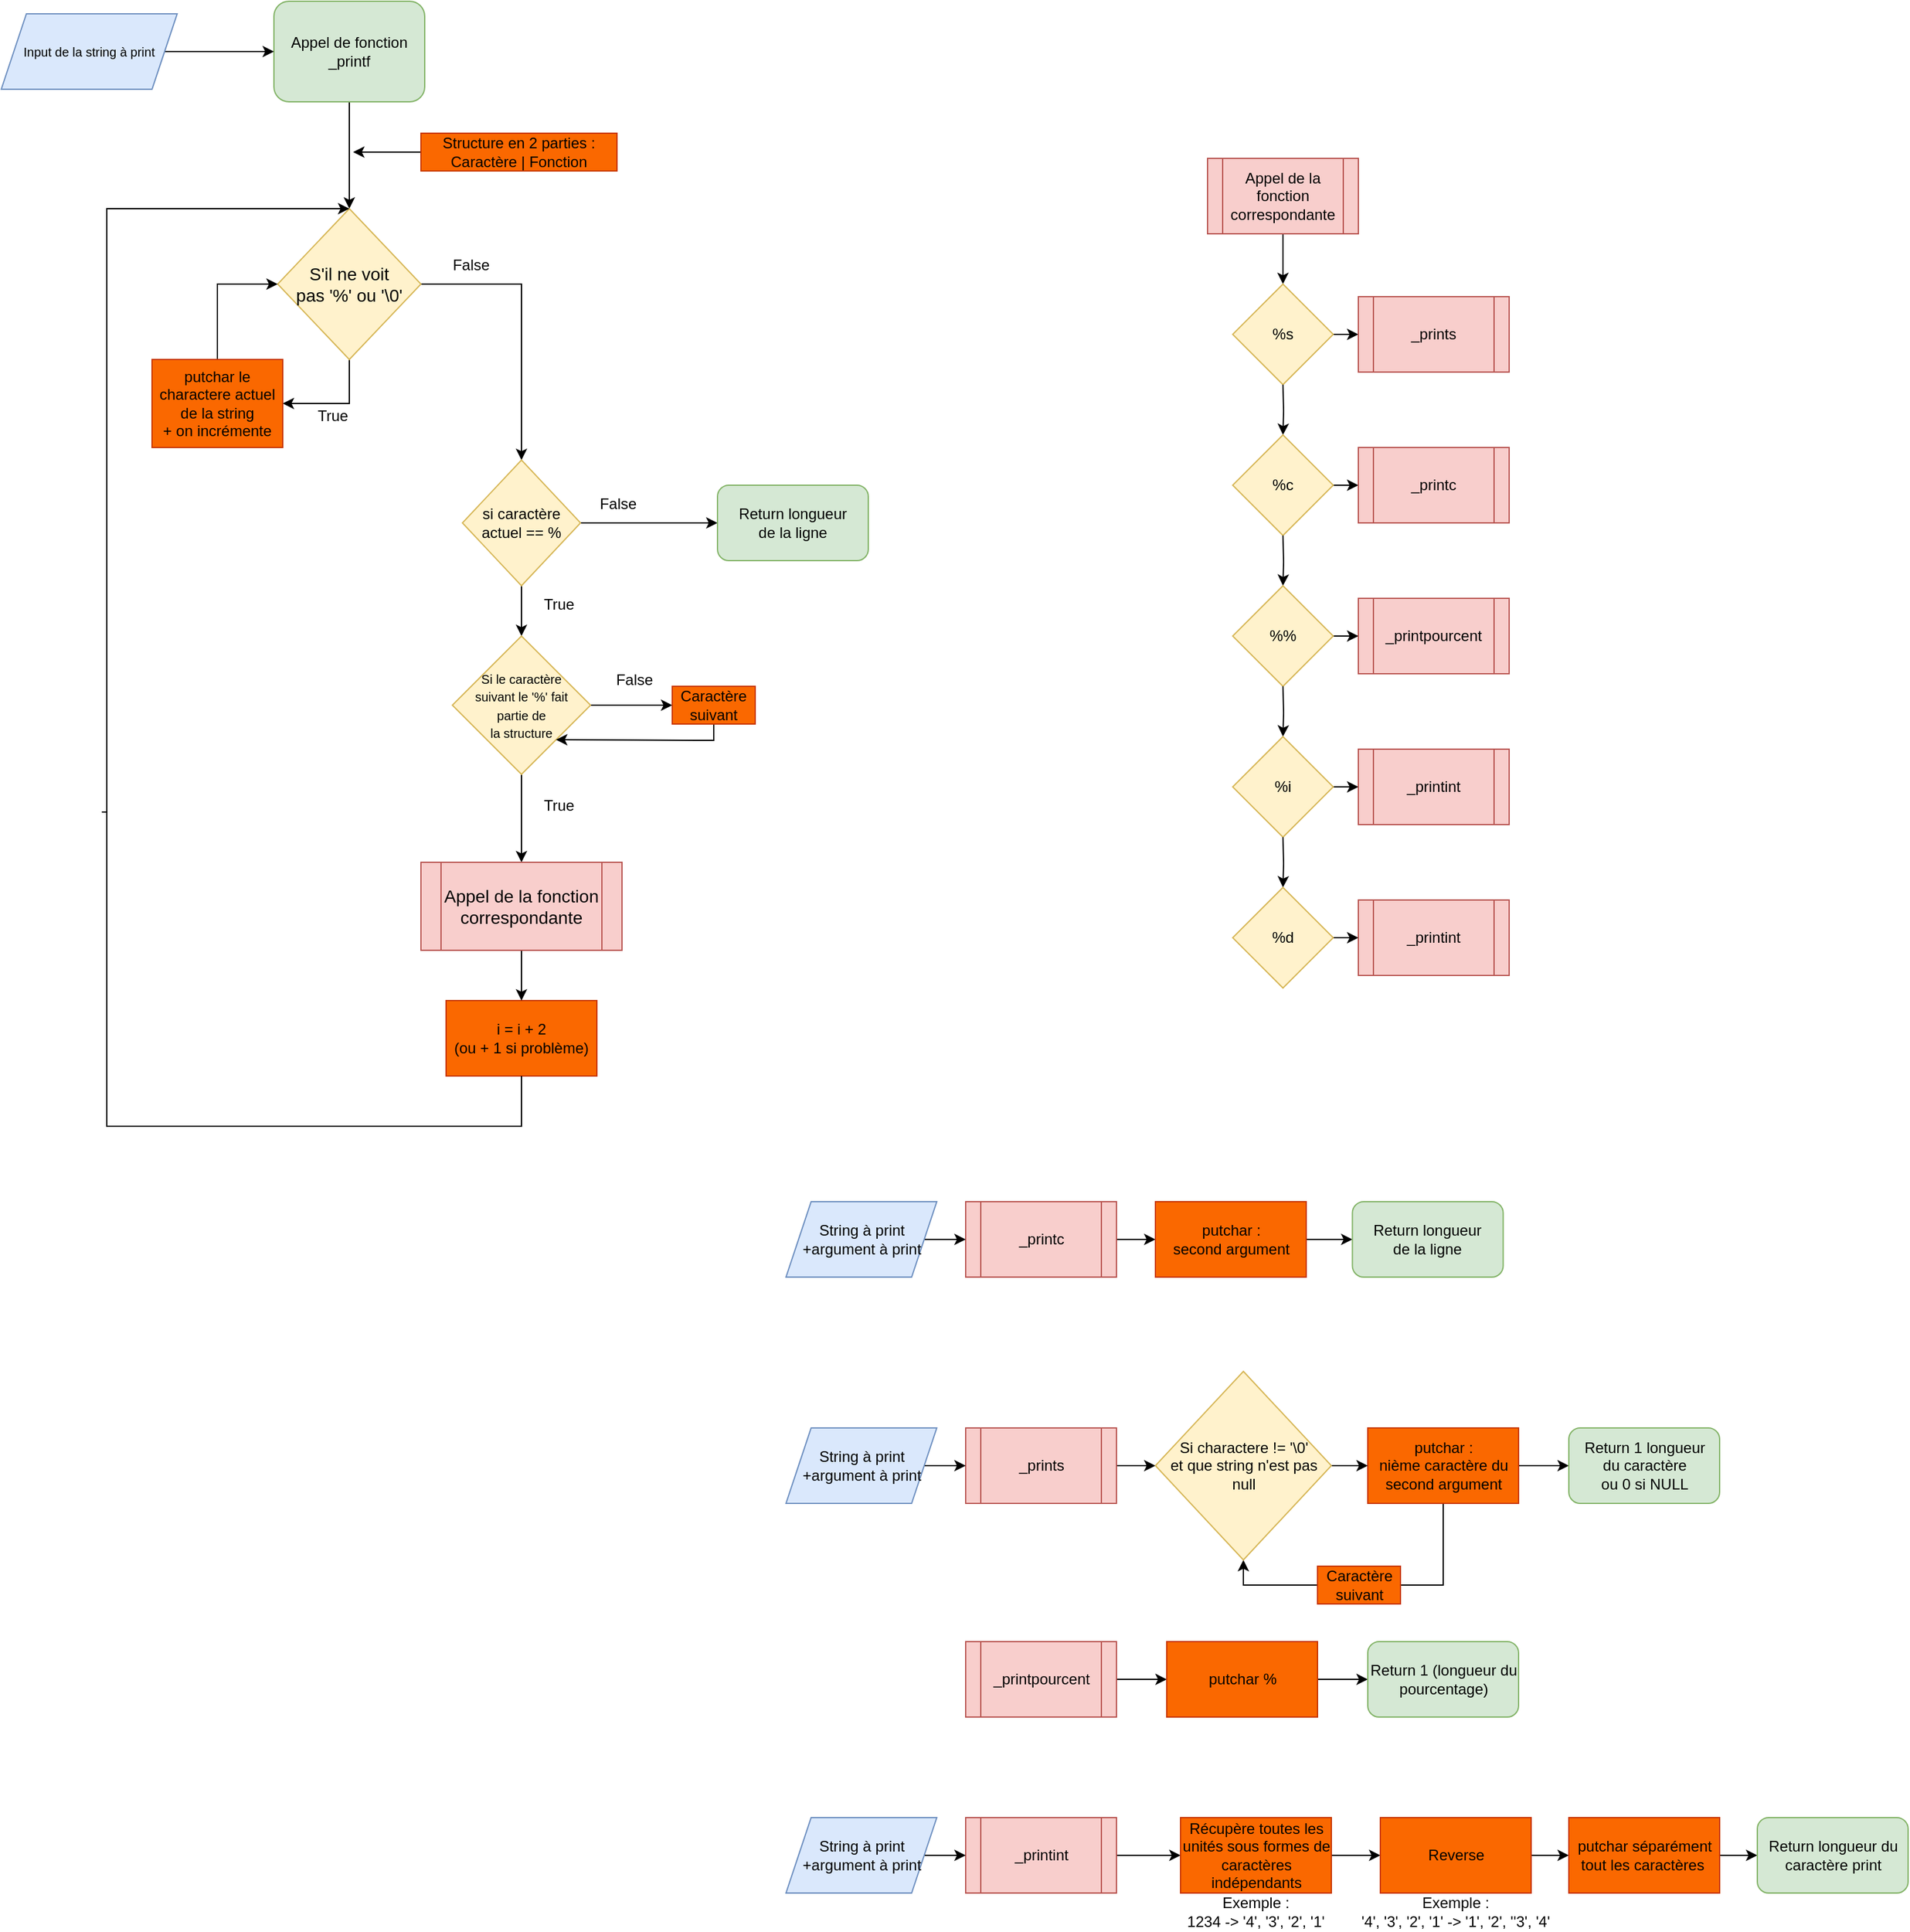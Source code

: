 <mxfile version="20.5.3" type="github">
  <diagram id="Nde5B65JtnhSEAoVp0i3" name="Page-1">
    <mxGraphModel dx="3323" dy="1903" grid="1" gridSize="10" guides="1" tooltips="1" connect="1" arrows="1" fold="1" page="1" pageScale="1" pageWidth="827" pageHeight="1169" math="0" shadow="0">
      <root>
        <mxCell id="0" />
        <mxCell id="1" parent="0" />
        <mxCell id="UznOyoX_DuaQRAStwxzM-3" style="edgeStyle=orthogonalEdgeStyle;rounded=0;orthogonalLoop=1;jettySize=auto;html=1;entryX=0.5;entryY=0;entryDx=0;entryDy=0;fontSize=14;" parent="1" source="wSU0cp6eAFrCYT1y_mYN-1" target="wSU0cp6eAFrCYT1y_mYN-40" edge="1">
          <mxGeometry relative="1" as="geometry" />
        </mxCell>
        <mxCell id="wSU0cp6eAFrCYT1y_mYN-1" value="Appel de fonction _printf" style="rounded=1;whiteSpace=wrap;html=1;fontFamily=Helvetica;fontSize=12;align=center;strokeColor=#82b366;fillColor=#d5e8d4;" parent="1" vertex="1">
          <mxGeometry x="337" y="15" width="120" height="80" as="geometry" />
        </mxCell>
        <mxCell id="wSU0cp6eAFrCYT1y_mYN-52" style="edgeStyle=orthogonalEdgeStyle;rounded=0;orthogonalLoop=1;jettySize=auto;html=1;exitX=0.5;exitY=1;exitDx=0;exitDy=0;entryX=1;entryY=0.5;entryDx=0;entryDy=0;" parent="1" source="wSU0cp6eAFrCYT1y_mYN-40" target="wSU0cp6eAFrCYT1y_mYN-49" edge="1">
          <mxGeometry relative="1" as="geometry" />
        </mxCell>
        <mxCell id="wSU0cp6eAFrCYT1y_mYN-99" style="edgeStyle=orthogonalEdgeStyle;rounded=0;orthogonalLoop=1;jettySize=auto;html=1;exitX=1;exitY=0.5;exitDx=0;exitDy=0;" parent="1" source="wSU0cp6eAFrCYT1y_mYN-40" target="wSU0cp6eAFrCYT1y_mYN-58" edge="1">
          <mxGeometry relative="1" as="geometry" />
        </mxCell>
        <mxCell id="wSU0cp6eAFrCYT1y_mYN-40" value="&lt;font style=&quot;font-size: 14px;&quot;&gt;S&#39;il ne voit &lt;br&gt;pas &#39;%&#39; ou &#39;\0&#39;&lt;/font&gt;" style="rhombus;whiteSpace=wrap;html=1;fillColor=#fff2cc;strokeColor=#d6b656;" parent="1" vertex="1">
          <mxGeometry x="340" y="180" width="114" height="120" as="geometry" />
        </mxCell>
        <mxCell id="wSU0cp6eAFrCYT1y_mYN-53" style="edgeStyle=orthogonalEdgeStyle;rounded=0;orthogonalLoop=1;jettySize=auto;html=1;exitX=0.5;exitY=0;exitDx=0;exitDy=0;entryX=0;entryY=0.5;entryDx=0;entryDy=0;" parent="1" source="wSU0cp6eAFrCYT1y_mYN-49" target="wSU0cp6eAFrCYT1y_mYN-40" edge="1">
          <mxGeometry relative="1" as="geometry" />
        </mxCell>
        <mxCell id="wSU0cp6eAFrCYT1y_mYN-49" value="putchar le charactere actuel de la string&lt;br&gt;+ on incrémente" style="rounded=0;whiteSpace=wrap;html=1;fillColor=#fa6800;strokeColor=#C73500;fontColor=#000000;" parent="1" vertex="1">
          <mxGeometry x="240" y="300" width="104" height="70" as="geometry" />
        </mxCell>
        <mxCell id="wSU0cp6eAFrCYT1y_mYN-66" style="edgeStyle=orthogonalEdgeStyle;rounded=0;orthogonalLoop=1;jettySize=auto;html=1;exitX=0.5;exitY=1;exitDx=0;exitDy=0;entryX=0.5;entryY=0;entryDx=0;entryDy=0;" parent="1" source="wSU0cp6eAFrCYT1y_mYN-58" target="wSU0cp6eAFrCYT1y_mYN-65" edge="1">
          <mxGeometry relative="1" as="geometry" />
        </mxCell>
        <mxCell id="UznOyoX_DuaQRAStwxzM-8" style="edgeStyle=orthogonalEdgeStyle;rounded=0;orthogonalLoop=1;jettySize=auto;html=1;entryX=0;entryY=0.5;entryDx=0;entryDy=0;fontSize=10;" parent="1" source="wSU0cp6eAFrCYT1y_mYN-58" edge="1">
          <mxGeometry relative="1" as="geometry">
            <mxPoint x="690" y="430" as="targetPoint" />
          </mxGeometry>
        </mxCell>
        <mxCell id="wSU0cp6eAFrCYT1y_mYN-58" value="si caractère actuel == %" style="rhombus;whiteSpace=wrap;html=1;fillColor=#fff2cc;strokeColor=#d6b656;" parent="1" vertex="1">
          <mxGeometry x="487" y="380" width="94" height="100" as="geometry" />
        </mxCell>
        <mxCell id="UznOyoX_DuaQRAStwxzM-9" style="edgeStyle=orthogonalEdgeStyle;rounded=0;orthogonalLoop=1;jettySize=auto;html=1;entryX=0.5;entryY=0;entryDx=0;entryDy=0;fontSize=10;" parent="1" source="wSU0cp6eAFrCYT1y_mYN-65" target="UznOyoX_DuaQRAStwxzM-6" edge="1">
          <mxGeometry relative="1" as="geometry" />
        </mxCell>
        <mxCell id="UznOyoX_DuaQRAStwxzM-10" style="edgeStyle=orthogonalEdgeStyle;rounded=0;orthogonalLoop=1;jettySize=auto;html=1;exitX=1;exitY=0.5;exitDx=0;exitDy=0;entryX=0;entryY=0.5;entryDx=0;entryDy=0;fontSize=10;" parent="1" source="wSU0cp6eAFrCYT1y_mYN-65" target="wSU0cp6eAFrCYT1y_mYN-71" edge="1">
          <mxGeometry relative="1" as="geometry" />
        </mxCell>
        <mxCell id="wSU0cp6eAFrCYT1y_mYN-65" value="&lt;font style=&quot;font-size: 10px;&quot;&gt;Si le caractère&lt;br&gt;suivant le &#39;%&#39; fait&lt;br&gt;partie de &lt;br&gt;la structure&lt;/font&gt;" style="rhombus;whiteSpace=wrap;html=1;fillColor=#fff2cc;strokeColor=#d6b656;" parent="1" vertex="1">
          <mxGeometry x="479" y="520" width="110" height="110" as="geometry" />
        </mxCell>
        <mxCell id="UznOyoX_DuaQRAStwxzM-12" style="edgeStyle=orthogonalEdgeStyle;rounded=0;orthogonalLoop=1;jettySize=auto;html=1;exitX=0.5;exitY=1;exitDx=0;exitDy=0;fontSize=10;entryX=1;entryY=1;entryDx=0;entryDy=0;" parent="1" source="wSU0cp6eAFrCYT1y_mYN-71" target="wSU0cp6eAFrCYT1y_mYN-65" edge="1">
          <mxGeometry relative="1" as="geometry">
            <mxPoint x="674" y="615" as="targetPoint" />
            <Array as="points">
              <mxPoint x="674" y="603" />
              <mxPoint x="622" y="603" />
            </Array>
          </mxGeometry>
        </mxCell>
        <mxCell id="wSU0cp6eAFrCYT1y_mYN-71" value="Caractère suivant" style="rounded=0;whiteSpace=wrap;html=1;fillColor=#fa6800;strokeColor=#C73500;fontColor=#000000;" parent="1" vertex="1">
          <mxGeometry x="654" y="560" width="66" height="30" as="geometry" />
        </mxCell>
        <mxCell id="wSU0cp6eAFrCYT1y_mYN-88" style="edgeStyle=orthogonalEdgeStyle;rounded=0;orthogonalLoop=1;jettySize=auto;html=1;entryX=0.5;entryY=0;entryDx=0;entryDy=0;startArrow=none;" parent="1" target="wSU0cp6eAFrCYT1y_mYN-40" edge="1">
          <mxGeometry relative="1" as="geometry">
            <mxPoint x="384" y="230" as="targetPoint" />
            <Array as="points">
              <mxPoint x="204" y="180" />
            </Array>
            <mxPoint x="204" y="660.089" as="sourcePoint" />
          </mxGeometry>
        </mxCell>
        <mxCell id="wSU0cp6eAFrCYT1y_mYN-86" value="i = i + 2&lt;br&gt;(ou + 1 si problème)" style="rounded=0;whiteSpace=wrap;html=1;fillColor=#fa6800;strokeColor=#C73500;fontColor=#000000;" parent="1" vertex="1">
          <mxGeometry x="474" y="810" width="120" height="60" as="geometry" />
        </mxCell>
        <mxCell id="wSU0cp6eAFrCYT1y_mYN-91" value="False" style="text;html=1;strokeColor=none;fillColor=none;align=center;verticalAlign=middle;whiteSpace=wrap;rounded=0;" parent="1" vertex="1">
          <mxGeometry x="464" y="210" width="60" height="30" as="geometry" />
        </mxCell>
        <mxCell id="wSU0cp6eAFrCYT1y_mYN-92" value="True" style="text;html=1;strokeColor=none;fillColor=none;align=center;verticalAlign=middle;whiteSpace=wrap;rounded=0;" parent="1" vertex="1">
          <mxGeometry x="354" y="330" width="60" height="30" as="geometry" />
        </mxCell>
        <mxCell id="wSU0cp6eAFrCYT1y_mYN-97" value="True" style="text;html=1;strokeColor=none;fillColor=none;align=center;verticalAlign=middle;whiteSpace=wrap;rounded=0;" parent="1" vertex="1">
          <mxGeometry x="534" y="480" width="60" height="30" as="geometry" />
        </mxCell>
        <mxCell id="wSU0cp6eAFrCYT1y_mYN-98" value="False" style="text;html=1;strokeColor=none;fillColor=none;align=center;verticalAlign=middle;whiteSpace=wrap;rounded=0;" parent="1" vertex="1">
          <mxGeometry x="581" y="400" width="60" height="30" as="geometry" />
        </mxCell>
        <mxCell id="wSU0cp6eAFrCYT1y_mYN-104" value="False" style="text;html=1;strokeColor=none;fillColor=none;align=center;verticalAlign=middle;whiteSpace=wrap;rounded=0;" parent="1" vertex="1">
          <mxGeometry x="594" y="540" width="60" height="30" as="geometry" />
        </mxCell>
        <mxCell id="wSU0cp6eAFrCYT1y_mYN-105" value="True" style="text;html=1;strokeColor=none;fillColor=none;align=center;verticalAlign=middle;whiteSpace=wrap;rounded=0;" parent="1" vertex="1">
          <mxGeometry x="534" y="640" width="60" height="30" as="geometry" />
        </mxCell>
        <mxCell id="UznOyoX_DuaQRAStwxzM-5" style="edgeStyle=orthogonalEdgeStyle;rounded=0;orthogonalLoop=1;jettySize=auto;html=1;fontSize=14;" parent="1" source="wSU0cp6eAFrCYT1y_mYN-106" edge="1">
          <mxGeometry relative="1" as="geometry">
            <mxPoint x="400" y="135" as="targetPoint" />
          </mxGeometry>
        </mxCell>
        <mxCell id="wSU0cp6eAFrCYT1y_mYN-106" value="Structure en 2 parties :&lt;br&gt;Caractère | Fonction" style="rounded=0;whiteSpace=wrap;html=1;fillColor=#fa6800;strokeColor=#C73500;fontColor=#000000;" parent="1" vertex="1">
          <mxGeometry x="454" y="120" width="156" height="30" as="geometry" />
        </mxCell>
        <mxCell id="UznOyoX_DuaQRAStwxzM-20" style="edgeStyle=orthogonalEdgeStyle;rounded=0;orthogonalLoop=1;jettySize=auto;html=1;entryX=0.5;entryY=0;entryDx=0;entryDy=0;fontSize=10;" parent="1" source="UznOyoX_DuaQRAStwxzM-6" target="wSU0cp6eAFrCYT1y_mYN-86" edge="1">
          <mxGeometry relative="1" as="geometry" />
        </mxCell>
        <mxCell id="UznOyoX_DuaQRAStwxzM-6" value="Appel de la fonction correspondante" style="shape=process;whiteSpace=wrap;html=1;backgroundOutline=1;fontSize=14;fillColor=#f8cecc;strokeColor=#b85450;" parent="1" vertex="1">
          <mxGeometry x="454" y="700" width="160" height="70" as="geometry" />
        </mxCell>
        <mxCell id="UznOyoX_DuaQRAStwxzM-17" style="edgeStyle=orthogonalEdgeStyle;rounded=0;orthogonalLoop=1;jettySize=auto;html=1;entryX=0;entryY=0.5;entryDx=0;entryDy=0;fontSize=10;" parent="1" source="UznOyoX_DuaQRAStwxzM-15" target="wSU0cp6eAFrCYT1y_mYN-1" edge="1">
          <mxGeometry relative="1" as="geometry" />
        </mxCell>
        <mxCell id="UznOyoX_DuaQRAStwxzM-15" value="Input de la string à print" style="shape=parallelogram;perimeter=parallelogramPerimeter;whiteSpace=wrap;html=1;fixedSize=1;fontSize=10;fillColor=#dae8fc;strokeColor=#6c8ebf;" parent="1" vertex="1">
          <mxGeometry x="120" y="25" width="140" height="60" as="geometry" />
        </mxCell>
        <mxCell id="UznOyoX_DuaQRAStwxzM-23" value="" style="edgeStyle=orthogonalEdgeStyle;rounded=0;orthogonalLoop=1;jettySize=auto;html=1;entryX=0.5;entryY=0;entryDx=0;entryDy=0;endArrow=none;" parent="1" source="wSU0cp6eAFrCYT1y_mYN-86" edge="1">
          <mxGeometry relative="1" as="geometry">
            <mxPoint x="200" y="660.0" as="targetPoint" />
            <Array as="points">
              <mxPoint x="534" y="910" />
              <mxPoint x="204" y="910" />
            </Array>
            <mxPoint x="534" y="870.0" as="sourcePoint" />
          </mxGeometry>
        </mxCell>
        <mxCell id="UznOyoX_DuaQRAStwxzM-24" value="&lt;font style=&quot;font-size: 12px;&quot;&gt;Return longueur&lt;br&gt;de la ligne&lt;/font&gt;" style="rounded=1;whiteSpace=wrap;html=1;fontSize=10;fillColor=#d5e8d4;strokeColor=#82b366;" parent="1" vertex="1">
          <mxGeometry x="690" y="400" width="120" height="60" as="geometry" />
        </mxCell>
        <mxCell id="UznOyoX_DuaQRAStwxzM-32" style="edgeStyle=orthogonalEdgeStyle;rounded=0;orthogonalLoop=1;jettySize=auto;html=1;fontSize=12;" parent="1" source="UznOyoX_DuaQRAStwxzM-25" target="UznOyoX_DuaQRAStwxzM-31" edge="1">
          <mxGeometry relative="1" as="geometry" />
        </mxCell>
        <mxCell id="UznOyoX_DuaQRAStwxzM-25" value="Appel de la fonction correspondante" style="shape=process;whiteSpace=wrap;html=1;backgroundOutline=1;fontSize=12;fillColor=#f8cecc;strokeColor=#b85450;" parent="1" vertex="1">
          <mxGeometry x="1080" y="140" width="120" height="60" as="geometry" />
        </mxCell>
        <mxCell id="UznOyoX_DuaQRAStwxzM-48" style="edgeStyle=orthogonalEdgeStyle;rounded=0;orthogonalLoop=1;jettySize=auto;html=1;exitX=1;exitY=0.5;exitDx=0;exitDy=0;entryX=0;entryY=0.5;entryDx=0;entryDy=0;fontSize=12;" parent="1" source="UznOyoX_DuaQRAStwxzM-31" target="UznOyoX_DuaQRAStwxzM-41" edge="1">
          <mxGeometry relative="1" as="geometry" />
        </mxCell>
        <mxCell id="UznOyoX_DuaQRAStwxzM-31" value="%s" style="rhombus;whiteSpace=wrap;html=1;fontSize=12;fillColor=#fff2cc;strokeColor=#d6b656;" parent="1" vertex="1">
          <mxGeometry x="1100" y="240" width="80" height="80" as="geometry" />
        </mxCell>
        <mxCell id="UznOyoX_DuaQRAStwxzM-33" style="edgeStyle=orthogonalEdgeStyle;rounded=0;orthogonalLoop=1;jettySize=auto;html=1;fontSize=12;" parent="1" target="UznOyoX_DuaQRAStwxzM-34" edge="1">
          <mxGeometry relative="1" as="geometry">
            <mxPoint x="1140" y="320" as="sourcePoint" />
          </mxGeometry>
        </mxCell>
        <mxCell id="UznOyoX_DuaQRAStwxzM-49" style="edgeStyle=orthogonalEdgeStyle;rounded=0;orthogonalLoop=1;jettySize=auto;html=1;exitX=1;exitY=0.5;exitDx=0;exitDy=0;entryX=0;entryY=0.5;entryDx=0;entryDy=0;fontSize=12;" parent="1" source="UznOyoX_DuaQRAStwxzM-34" target="UznOyoX_DuaQRAStwxzM-42" edge="1">
          <mxGeometry relative="1" as="geometry" />
        </mxCell>
        <mxCell id="UznOyoX_DuaQRAStwxzM-34" value="%c" style="rhombus;whiteSpace=wrap;html=1;fontSize=12;fillColor=#fff2cc;strokeColor=#d6b656;" parent="1" vertex="1">
          <mxGeometry x="1100" y="360" width="80" height="80" as="geometry" />
        </mxCell>
        <mxCell id="UznOyoX_DuaQRAStwxzM-35" style="edgeStyle=orthogonalEdgeStyle;rounded=0;orthogonalLoop=1;jettySize=auto;html=1;fontSize=12;" parent="1" target="UznOyoX_DuaQRAStwxzM-36" edge="1">
          <mxGeometry relative="1" as="geometry">
            <mxPoint x="1140" y="440" as="sourcePoint" />
          </mxGeometry>
        </mxCell>
        <mxCell id="UznOyoX_DuaQRAStwxzM-51" value="" style="edgeStyle=orthogonalEdgeStyle;rounded=0;orthogonalLoop=1;jettySize=auto;html=1;fontSize=12;" parent="1" source="UznOyoX_DuaQRAStwxzM-36" target="UznOyoX_DuaQRAStwxzM-44" edge="1">
          <mxGeometry relative="1" as="geometry" />
        </mxCell>
        <mxCell id="UznOyoX_DuaQRAStwxzM-36" value="%%" style="rhombus;whiteSpace=wrap;html=1;fontSize=12;fillColor=#fff2cc;strokeColor=#d6b656;" parent="1" vertex="1">
          <mxGeometry x="1100" y="480" width="80" height="80" as="geometry" />
        </mxCell>
        <mxCell id="UznOyoX_DuaQRAStwxzM-37" style="edgeStyle=orthogonalEdgeStyle;rounded=0;orthogonalLoop=1;jettySize=auto;html=1;fontSize=12;" parent="1" target="UznOyoX_DuaQRAStwxzM-38" edge="1">
          <mxGeometry relative="1" as="geometry">
            <mxPoint x="1140" y="560" as="sourcePoint" />
          </mxGeometry>
        </mxCell>
        <mxCell id="UznOyoX_DuaQRAStwxzM-52" value="" style="edgeStyle=orthogonalEdgeStyle;rounded=0;orthogonalLoop=1;jettySize=auto;html=1;fontSize=12;" parent="1" source="UznOyoX_DuaQRAStwxzM-38" target="UznOyoX_DuaQRAStwxzM-46" edge="1">
          <mxGeometry relative="1" as="geometry" />
        </mxCell>
        <mxCell id="UznOyoX_DuaQRAStwxzM-38" value="%i" style="rhombus;whiteSpace=wrap;html=1;fontSize=12;fillColor=#fff2cc;strokeColor=#d6b656;" parent="1" vertex="1">
          <mxGeometry x="1100" y="600" width="80" height="80" as="geometry" />
        </mxCell>
        <mxCell id="UznOyoX_DuaQRAStwxzM-39" style="edgeStyle=orthogonalEdgeStyle;rounded=0;orthogonalLoop=1;jettySize=auto;html=1;fontSize=12;" parent="1" target="UznOyoX_DuaQRAStwxzM-40" edge="1">
          <mxGeometry relative="1" as="geometry">
            <mxPoint x="1140" y="680" as="sourcePoint" />
          </mxGeometry>
        </mxCell>
        <mxCell id="UznOyoX_DuaQRAStwxzM-53" value="" style="edgeStyle=orthogonalEdgeStyle;rounded=0;orthogonalLoop=1;jettySize=auto;html=1;fontSize=12;" parent="1" source="UznOyoX_DuaQRAStwxzM-40" target="UznOyoX_DuaQRAStwxzM-47" edge="1">
          <mxGeometry relative="1" as="geometry" />
        </mxCell>
        <mxCell id="UznOyoX_DuaQRAStwxzM-40" value="%d" style="rhombus;whiteSpace=wrap;html=1;fontSize=12;fillColor=#fff2cc;strokeColor=#d6b656;" parent="1" vertex="1">
          <mxGeometry x="1100" y="720" width="80" height="80" as="geometry" />
        </mxCell>
        <mxCell id="UznOyoX_DuaQRAStwxzM-41" value="_prints" style="shape=process;whiteSpace=wrap;html=1;backgroundOutline=1;fontSize=12;fillColor=#f8cecc;strokeColor=#b85450;" parent="1" vertex="1">
          <mxGeometry x="1200" y="250" width="120" height="60" as="geometry" />
        </mxCell>
        <mxCell id="UznOyoX_DuaQRAStwxzM-42" value="_printc" style="shape=process;whiteSpace=wrap;html=1;backgroundOutline=1;fontSize=12;fillColor=#f8cecc;strokeColor=#b85450;" parent="1" vertex="1">
          <mxGeometry x="1200" y="370" width="120" height="60" as="geometry" />
        </mxCell>
        <mxCell id="UznOyoX_DuaQRAStwxzM-44" value="_printpourcent" style="shape=process;whiteSpace=wrap;html=1;backgroundOutline=1;fontSize=12;fillColor=#f8cecc;strokeColor=#b85450;" parent="1" vertex="1">
          <mxGeometry x="1200" y="490" width="120" height="60" as="geometry" />
        </mxCell>
        <mxCell id="UznOyoX_DuaQRAStwxzM-46" value="_printint" style="shape=process;whiteSpace=wrap;html=1;backgroundOutline=1;fontSize=12;fillColor=#f8cecc;strokeColor=#b85450;" parent="1" vertex="1">
          <mxGeometry x="1200" y="610" width="120" height="60" as="geometry" />
        </mxCell>
        <mxCell id="UznOyoX_DuaQRAStwxzM-47" value="_printint" style="shape=process;whiteSpace=wrap;html=1;backgroundOutline=1;fontSize=12;fillColor=#f8cecc;strokeColor=#b85450;" parent="1" vertex="1">
          <mxGeometry x="1200" y="730" width="120" height="60" as="geometry" />
        </mxCell>
        <mxCell id="UznOyoX_DuaQRAStwxzM-58" value="" style="edgeStyle=orthogonalEdgeStyle;rounded=0;orthogonalLoop=1;jettySize=auto;html=1;fontSize=12;" parent="1" source="UznOyoX_DuaQRAStwxzM-54" target="UznOyoX_DuaQRAStwxzM-57" edge="1">
          <mxGeometry relative="1" as="geometry" />
        </mxCell>
        <mxCell id="UznOyoX_DuaQRAStwxzM-54" value="_printc" style="shape=process;whiteSpace=wrap;html=1;backgroundOutline=1;fontSize=12;fillColor=#f8cecc;strokeColor=#b85450;" parent="1" vertex="1">
          <mxGeometry x="887.5" y="970" width="120" height="60" as="geometry" />
        </mxCell>
        <mxCell id="UznOyoX_DuaQRAStwxzM-56" value="" style="edgeStyle=orthogonalEdgeStyle;rounded=0;orthogonalLoop=1;jettySize=auto;html=1;fontSize=12;" parent="1" source="UznOyoX_DuaQRAStwxzM-55" target="UznOyoX_DuaQRAStwxzM-54" edge="1">
          <mxGeometry relative="1" as="geometry" />
        </mxCell>
        <mxCell id="UznOyoX_DuaQRAStwxzM-55" value="String à print&lt;br&gt;+argument à print" style="shape=parallelogram;perimeter=parallelogramPerimeter;whiteSpace=wrap;html=1;fixedSize=1;fontSize=12;fillColor=#dae8fc;strokeColor=#6c8ebf;" parent="1" vertex="1">
          <mxGeometry x="744.5" y="970" width="120" height="60" as="geometry" />
        </mxCell>
        <mxCell id="RKjNSusTS4l-jIEQh4ZG-2" value="" style="edgeStyle=orthogonalEdgeStyle;rounded=0;orthogonalLoop=1;jettySize=auto;html=1;" edge="1" parent="1" source="UznOyoX_DuaQRAStwxzM-57" target="RKjNSusTS4l-jIEQh4ZG-1">
          <mxGeometry relative="1" as="geometry" />
        </mxCell>
        <mxCell id="UznOyoX_DuaQRAStwxzM-57" value="putchar :&lt;br&gt;second argument" style="rounded=0;whiteSpace=wrap;html=1;fontSize=12;fillColor=#fa6800;strokeColor=#C73500;fontColor=#000000;" parent="1" vertex="1">
          <mxGeometry x="1038.5" y="970" width="120" height="60" as="geometry" />
        </mxCell>
        <mxCell id="UznOyoX_DuaQRAStwxzM-65" value="" style="edgeStyle=orthogonalEdgeStyle;rounded=0;orthogonalLoop=1;jettySize=auto;html=1;fontSize=12;" parent="1" source="UznOyoX_DuaQRAStwxzM-60" target="UznOyoX_DuaQRAStwxzM-64" edge="1">
          <mxGeometry relative="1" as="geometry" />
        </mxCell>
        <mxCell id="UznOyoX_DuaQRAStwxzM-60" value="_prints" style="shape=process;whiteSpace=wrap;html=1;backgroundOutline=1;fontSize=12;fillColor=#f8cecc;strokeColor=#b85450;" parent="1" vertex="1">
          <mxGeometry x="887.5" y="1150" width="120" height="60" as="geometry" />
        </mxCell>
        <mxCell id="UznOyoX_DuaQRAStwxzM-61" value="" style="edgeStyle=orthogonalEdgeStyle;rounded=0;orthogonalLoop=1;jettySize=auto;html=1;fontSize=12;" parent="1" source="UznOyoX_DuaQRAStwxzM-62" target="UznOyoX_DuaQRAStwxzM-60" edge="1">
          <mxGeometry relative="1" as="geometry" />
        </mxCell>
        <mxCell id="UznOyoX_DuaQRAStwxzM-62" value="String à print&lt;br&gt;+argument à print" style="shape=parallelogram;perimeter=parallelogramPerimeter;whiteSpace=wrap;html=1;fixedSize=1;fontSize=12;fillColor=#dae8fc;strokeColor=#6c8ebf;" parent="1" vertex="1">
          <mxGeometry x="744.5" y="1150" width="120" height="60" as="geometry" />
        </mxCell>
        <mxCell id="UznOyoX_DuaQRAStwxzM-68" style="edgeStyle=orthogonalEdgeStyle;rounded=0;orthogonalLoop=1;jettySize=auto;html=1;fontSize=12;entryX=0.5;entryY=1;entryDx=0;entryDy=0;" parent="1" source="UznOyoX_DuaQRAStwxzM-63" target="UznOyoX_DuaQRAStwxzM-64" edge="1">
          <mxGeometry relative="1" as="geometry">
            <mxPoint x="1267.5" y="1250" as="targetPoint" />
            <Array as="points">
              <mxPoint x="1267.5" y="1275" />
              <mxPoint x="1108.5" y="1275" />
            </Array>
          </mxGeometry>
        </mxCell>
        <mxCell id="RKjNSusTS4l-jIEQh4ZG-4" value="" style="edgeStyle=orthogonalEdgeStyle;rounded=0;orthogonalLoop=1;jettySize=auto;html=1;" edge="1" parent="1" source="UznOyoX_DuaQRAStwxzM-63" target="RKjNSusTS4l-jIEQh4ZG-3">
          <mxGeometry relative="1" as="geometry" />
        </mxCell>
        <mxCell id="UznOyoX_DuaQRAStwxzM-63" value="putchar :&lt;br&gt;nième caractère du second argument" style="rounded=0;whiteSpace=wrap;html=1;fontSize=12;fillColor=#fa6800;strokeColor=#C73500;fontColor=#000000;" parent="1" vertex="1">
          <mxGeometry x="1207.5" y="1150" width="120" height="60" as="geometry" />
        </mxCell>
        <mxCell id="UznOyoX_DuaQRAStwxzM-66" value="" style="edgeStyle=orthogonalEdgeStyle;rounded=0;orthogonalLoop=1;jettySize=auto;html=1;fontSize=12;" parent="1" source="UznOyoX_DuaQRAStwxzM-64" target="UznOyoX_DuaQRAStwxzM-63" edge="1">
          <mxGeometry relative="1" as="geometry" />
        </mxCell>
        <mxCell id="UznOyoX_DuaQRAStwxzM-64" value="Si charactere != &#39;\0&#39;&lt;br&gt;et que string n&#39;est pas null" style="rhombus;whiteSpace=wrap;html=1;fontSize=12;fillColor=#fff2cc;strokeColor=#d6b656;" parent="1" vertex="1">
          <mxGeometry x="1038.5" y="1105" width="140" height="150" as="geometry" />
        </mxCell>
        <mxCell id="UznOyoX_DuaQRAStwxzM-69" value="Caractère suivant" style="rounded=0;whiteSpace=wrap;html=1;fillColor=#fa6800;strokeColor=#C73500;fontColor=#000000;" parent="1" vertex="1">
          <mxGeometry x="1167.5" y="1260" width="66" height="30" as="geometry" />
        </mxCell>
        <mxCell id="UznOyoX_DuaQRAStwxzM-72" value="" style="edgeStyle=orthogonalEdgeStyle;rounded=0;orthogonalLoop=1;jettySize=auto;html=1;fontSize=12;" parent="1" source="UznOyoX_DuaQRAStwxzM-70" target="UznOyoX_DuaQRAStwxzM-71" edge="1">
          <mxGeometry relative="1" as="geometry" />
        </mxCell>
        <mxCell id="UznOyoX_DuaQRAStwxzM-70" value="_printpourcent" style="shape=process;whiteSpace=wrap;html=1;backgroundOutline=1;fontSize=12;fillColor=#f8cecc;strokeColor=#b85450;" parent="1" vertex="1">
          <mxGeometry x="887.5" y="1320" width="120" height="60" as="geometry" />
        </mxCell>
        <mxCell id="RKjNSusTS4l-jIEQh4ZG-6" value="" style="edgeStyle=orthogonalEdgeStyle;rounded=0;orthogonalLoop=1;jettySize=auto;html=1;" edge="1" parent="1" source="UznOyoX_DuaQRAStwxzM-71" target="RKjNSusTS4l-jIEQh4ZG-5">
          <mxGeometry relative="1" as="geometry" />
        </mxCell>
        <mxCell id="UznOyoX_DuaQRAStwxzM-71" value="putchar %" style="rounded=0;whiteSpace=wrap;html=1;fontSize=12;fillColor=#fa6800;strokeColor=#C73500;fontColor=#000000;" parent="1" vertex="1">
          <mxGeometry x="1047.5" y="1320" width="120" height="60" as="geometry" />
        </mxCell>
        <mxCell id="UznOyoX_DuaQRAStwxzM-73" value="" style="edgeStyle=orthogonalEdgeStyle;rounded=0;orthogonalLoop=1;jettySize=auto;html=1;fontSize=12;" parent="1" source="UznOyoX_DuaQRAStwxzM-74" target="UznOyoX_DuaQRAStwxzM-77" edge="1">
          <mxGeometry relative="1" as="geometry" />
        </mxCell>
        <mxCell id="UznOyoX_DuaQRAStwxzM-74" value="_printint" style="shape=process;whiteSpace=wrap;html=1;backgroundOutline=1;fontSize=12;fillColor=#f8cecc;strokeColor=#b85450;" parent="1" vertex="1">
          <mxGeometry x="887.5" y="1460" width="120" height="60" as="geometry" />
        </mxCell>
        <mxCell id="UznOyoX_DuaQRAStwxzM-75" value="" style="edgeStyle=orthogonalEdgeStyle;rounded=0;orthogonalLoop=1;jettySize=auto;html=1;fontSize=12;" parent="1" source="UznOyoX_DuaQRAStwxzM-76" target="UznOyoX_DuaQRAStwxzM-74" edge="1">
          <mxGeometry relative="1" as="geometry" />
        </mxCell>
        <mxCell id="UznOyoX_DuaQRAStwxzM-76" value="String à print&lt;br&gt;+argument à print" style="shape=parallelogram;perimeter=parallelogramPerimeter;whiteSpace=wrap;html=1;fixedSize=1;fontSize=12;fillColor=#dae8fc;strokeColor=#6c8ebf;" parent="1" vertex="1">
          <mxGeometry x="744.5" y="1460" width="120" height="60" as="geometry" />
        </mxCell>
        <mxCell id="UznOyoX_DuaQRAStwxzM-82" value="" style="edgeStyle=orthogonalEdgeStyle;rounded=0;orthogonalLoop=1;jettySize=auto;html=1;fontSize=12;" parent="1" source="UznOyoX_DuaQRAStwxzM-77" target="UznOyoX_DuaQRAStwxzM-81" edge="1">
          <mxGeometry relative="1" as="geometry" />
        </mxCell>
        <mxCell id="UznOyoX_DuaQRAStwxzM-77" value="Récupère toutes les unités sous formes de caractères indépendants" style="rounded=0;whiteSpace=wrap;html=1;fontSize=12;fillColor=#fa6800;strokeColor=#C73500;fontColor=#000000;" parent="1" vertex="1">
          <mxGeometry x="1058.5" y="1460" width="120" height="60" as="geometry" />
        </mxCell>
        <mxCell id="UznOyoX_DuaQRAStwxzM-80" value="Exemple : &lt;br&gt;1234 -&amp;gt; &#39;4&#39;, &#39;3&#39;, &#39;2&#39;, &#39;1&#39;" style="text;html=1;strokeColor=none;fillColor=none;align=center;verticalAlign=middle;whiteSpace=wrap;rounded=0;fontSize=12;" parent="1" vertex="1">
          <mxGeometry x="1054" y="1520" width="129" height="30" as="geometry" />
        </mxCell>
        <mxCell id="UznOyoX_DuaQRAStwxzM-85" value="" style="edgeStyle=orthogonalEdgeStyle;rounded=0;orthogonalLoop=1;jettySize=auto;html=1;fontSize=12;" parent="1" source="UznOyoX_DuaQRAStwxzM-81" target="UznOyoX_DuaQRAStwxzM-84" edge="1">
          <mxGeometry relative="1" as="geometry" />
        </mxCell>
        <mxCell id="UznOyoX_DuaQRAStwxzM-81" value="Reverse" style="rounded=0;whiteSpace=wrap;html=1;fontSize=12;fillColor=#fa6800;strokeColor=#C73500;fontColor=#000000;" parent="1" vertex="1">
          <mxGeometry x="1217.5" y="1460" width="120" height="60" as="geometry" />
        </mxCell>
        <mxCell id="UznOyoX_DuaQRAStwxzM-83" value="Exemple : &lt;br&gt;&#39;4&#39;, &#39;3&#39;, &#39;2&#39;, &#39;1&#39; -&amp;gt; &#39;1&#39;, &#39;2&#39;, &#39;&#39;3&#39;, &#39;4&#39;" style="text;html=1;strokeColor=none;fillColor=none;align=center;verticalAlign=middle;whiteSpace=wrap;rounded=0;fontSize=12;" parent="1" vertex="1">
          <mxGeometry x="1195.25" y="1520" width="164.5" height="30" as="geometry" />
        </mxCell>
        <mxCell id="RKjNSusTS4l-jIEQh4ZG-8" value="" style="edgeStyle=orthogonalEdgeStyle;rounded=0;orthogonalLoop=1;jettySize=auto;html=1;" edge="1" parent="1" source="UznOyoX_DuaQRAStwxzM-84" target="RKjNSusTS4l-jIEQh4ZG-7">
          <mxGeometry relative="1" as="geometry" />
        </mxCell>
        <mxCell id="UznOyoX_DuaQRAStwxzM-84" value="putchar séparément tout les caractères&amp;nbsp;" style="rounded=0;whiteSpace=wrap;html=1;fontSize=12;fillColor=#fa6800;strokeColor=#C73500;fontColor=#000000;" parent="1" vertex="1">
          <mxGeometry x="1367.5" y="1460" width="120" height="60" as="geometry" />
        </mxCell>
        <mxCell id="RKjNSusTS4l-jIEQh4ZG-1" value="&lt;font style=&quot;font-size: 12px;&quot;&gt;Return longueur&lt;br&gt;de la ligne&lt;/font&gt;" style="rounded=1;whiteSpace=wrap;html=1;fontSize=10;fillColor=#d5e8d4;strokeColor=#82b366;" vertex="1" parent="1">
          <mxGeometry x="1195.25" y="970" width="120" height="60" as="geometry" />
        </mxCell>
        <mxCell id="RKjNSusTS4l-jIEQh4ZG-3" value="&lt;font style=&quot;font-size: 12px;&quot;&gt;Return 1 longueur&lt;br&gt;du caractère&lt;br&gt;ou 0 si NULL&lt;br&gt;&lt;/font&gt;" style="rounded=1;whiteSpace=wrap;html=1;fontSize=10;fillColor=#d5e8d4;strokeColor=#82b366;" vertex="1" parent="1">
          <mxGeometry x="1367.5" y="1150" width="120" height="60" as="geometry" />
        </mxCell>
        <mxCell id="RKjNSusTS4l-jIEQh4ZG-5" value="&lt;font style=&quot;font-size: 12px;&quot;&gt;Return 1 (longueur du pourcentage)&lt;br&gt;&lt;/font&gt;" style="rounded=1;whiteSpace=wrap;html=1;fontSize=10;fillColor=#d5e8d4;strokeColor=#82b366;" vertex="1" parent="1">
          <mxGeometry x="1207.5" y="1320" width="120" height="60" as="geometry" />
        </mxCell>
        <mxCell id="RKjNSusTS4l-jIEQh4ZG-7" value="&lt;font style=&quot;font-size: 12px;&quot;&gt;Return longueur du caractère print&lt;br&gt;&lt;/font&gt;" style="rounded=1;whiteSpace=wrap;html=1;fontSize=10;fillColor=#d5e8d4;strokeColor=#82b366;" vertex="1" parent="1">
          <mxGeometry x="1517.5" y="1460" width="120" height="60" as="geometry" />
        </mxCell>
      </root>
    </mxGraphModel>
  </diagram>
</mxfile>
